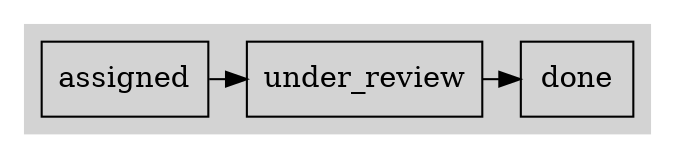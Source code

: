 digraph {
    subgraph cluster_0 {
        style=filled
        color=lightgrey
        assigned [shape=rectangle]
        under_review [shape=rectangle]
        done [shape=rectangle]
        {
            rank=same 
            assigned -> under_review -> done
        }
    }
}
